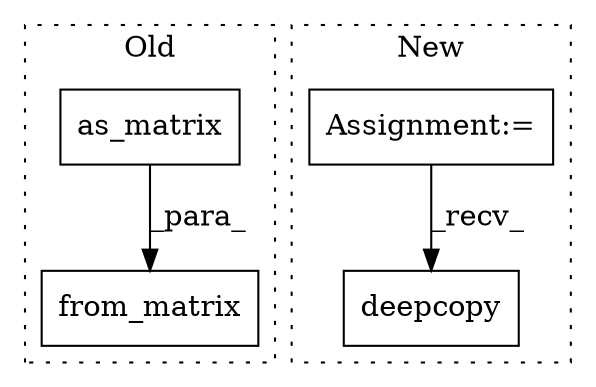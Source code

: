 digraph G {
subgraph cluster0 {
1 [label="from_matrix" a="32" s="1044,1069" l="12,1" shape="box"];
3 [label="as_matrix" a="32" s="1058" l="11" shape="box"];
label = "Old";
style="dotted";
}
subgraph cluster1 {
2 [label="deepcopy" a="32" s="1061,1071" l="9,1" shape="box"];
4 [label="Assignment:=" a="7" s="993" l="4" shape="box"];
label = "New";
style="dotted";
}
3 -> 1 [label="_para_"];
4 -> 2 [label="_recv_"];
}